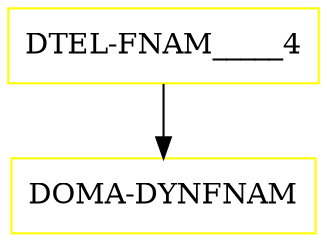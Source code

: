 digraph G {
  "DTEL-FNAM_____4" [shape=box,color=yellow];
  "DOMA-DYNFNAM" [shape=box,color=yellow,URL="./DOMA_DYNFNAM.html"];
  "DTEL-FNAM_____4" -> "DOMA-DYNFNAM";
}
